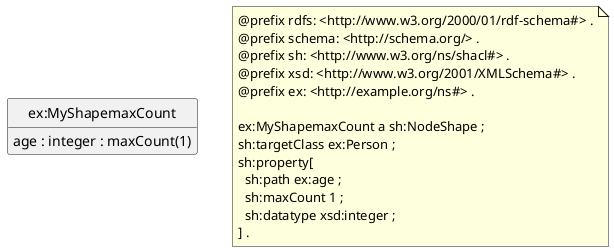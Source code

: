 @startuml
class "ex:MyShapemaxCount" 
"ex:MyShapemaxCount" : age : integer : maxCount(1)


note as N1
@prefix rdfs: <http://www.w3.org/2000/01/rdf-schema#> .
@prefix schema: <http://schema.org/> .
@prefix sh: <http://www.w3.org/ns/shacl#> .
@prefix xsd: <http://www.w3.org/2001/XMLSchema#> .
@prefix ex: <http://example.org/ns#> .

ex:MyShapemaxCount a sh:NodeShape ;
sh:targetClass ex:Person ;
sh:property[
  sh:path ex:age ;
  sh:maxCount 1 ;
  sh:datatype xsd:integer ;
] .
end note


hide circle
hide empty members
@enduml

======================================================

@startuml
class "ex:MyShapemaxCount" 
"ex:MyShapemaxCount" : age : integer 
"ex:MyShapemaxCount" : +maxCount(int)

note as N1
@prefix rdfs: <http://www.w3.org/2000/01/rdf-schema#> .
@prefix schema: <http://schema.org/> .
@prefix sh: <http://www.w3.org/ns/shacl#> .
@prefix xsd: <http://www.w3.org/2001/XMLSchema#> .
@prefix ex: <http://example.org/ns#> .

ex:MyShapemaxCount a sh:NodeShape ;
sh:targetClass ex:Person ;
sh:property[
  sh:path ex:age ;
  sh:maxCount 1 ;
  sh:datatype xsd:integer ;
] .
end note


hide circle
hide empty members
@enduml
